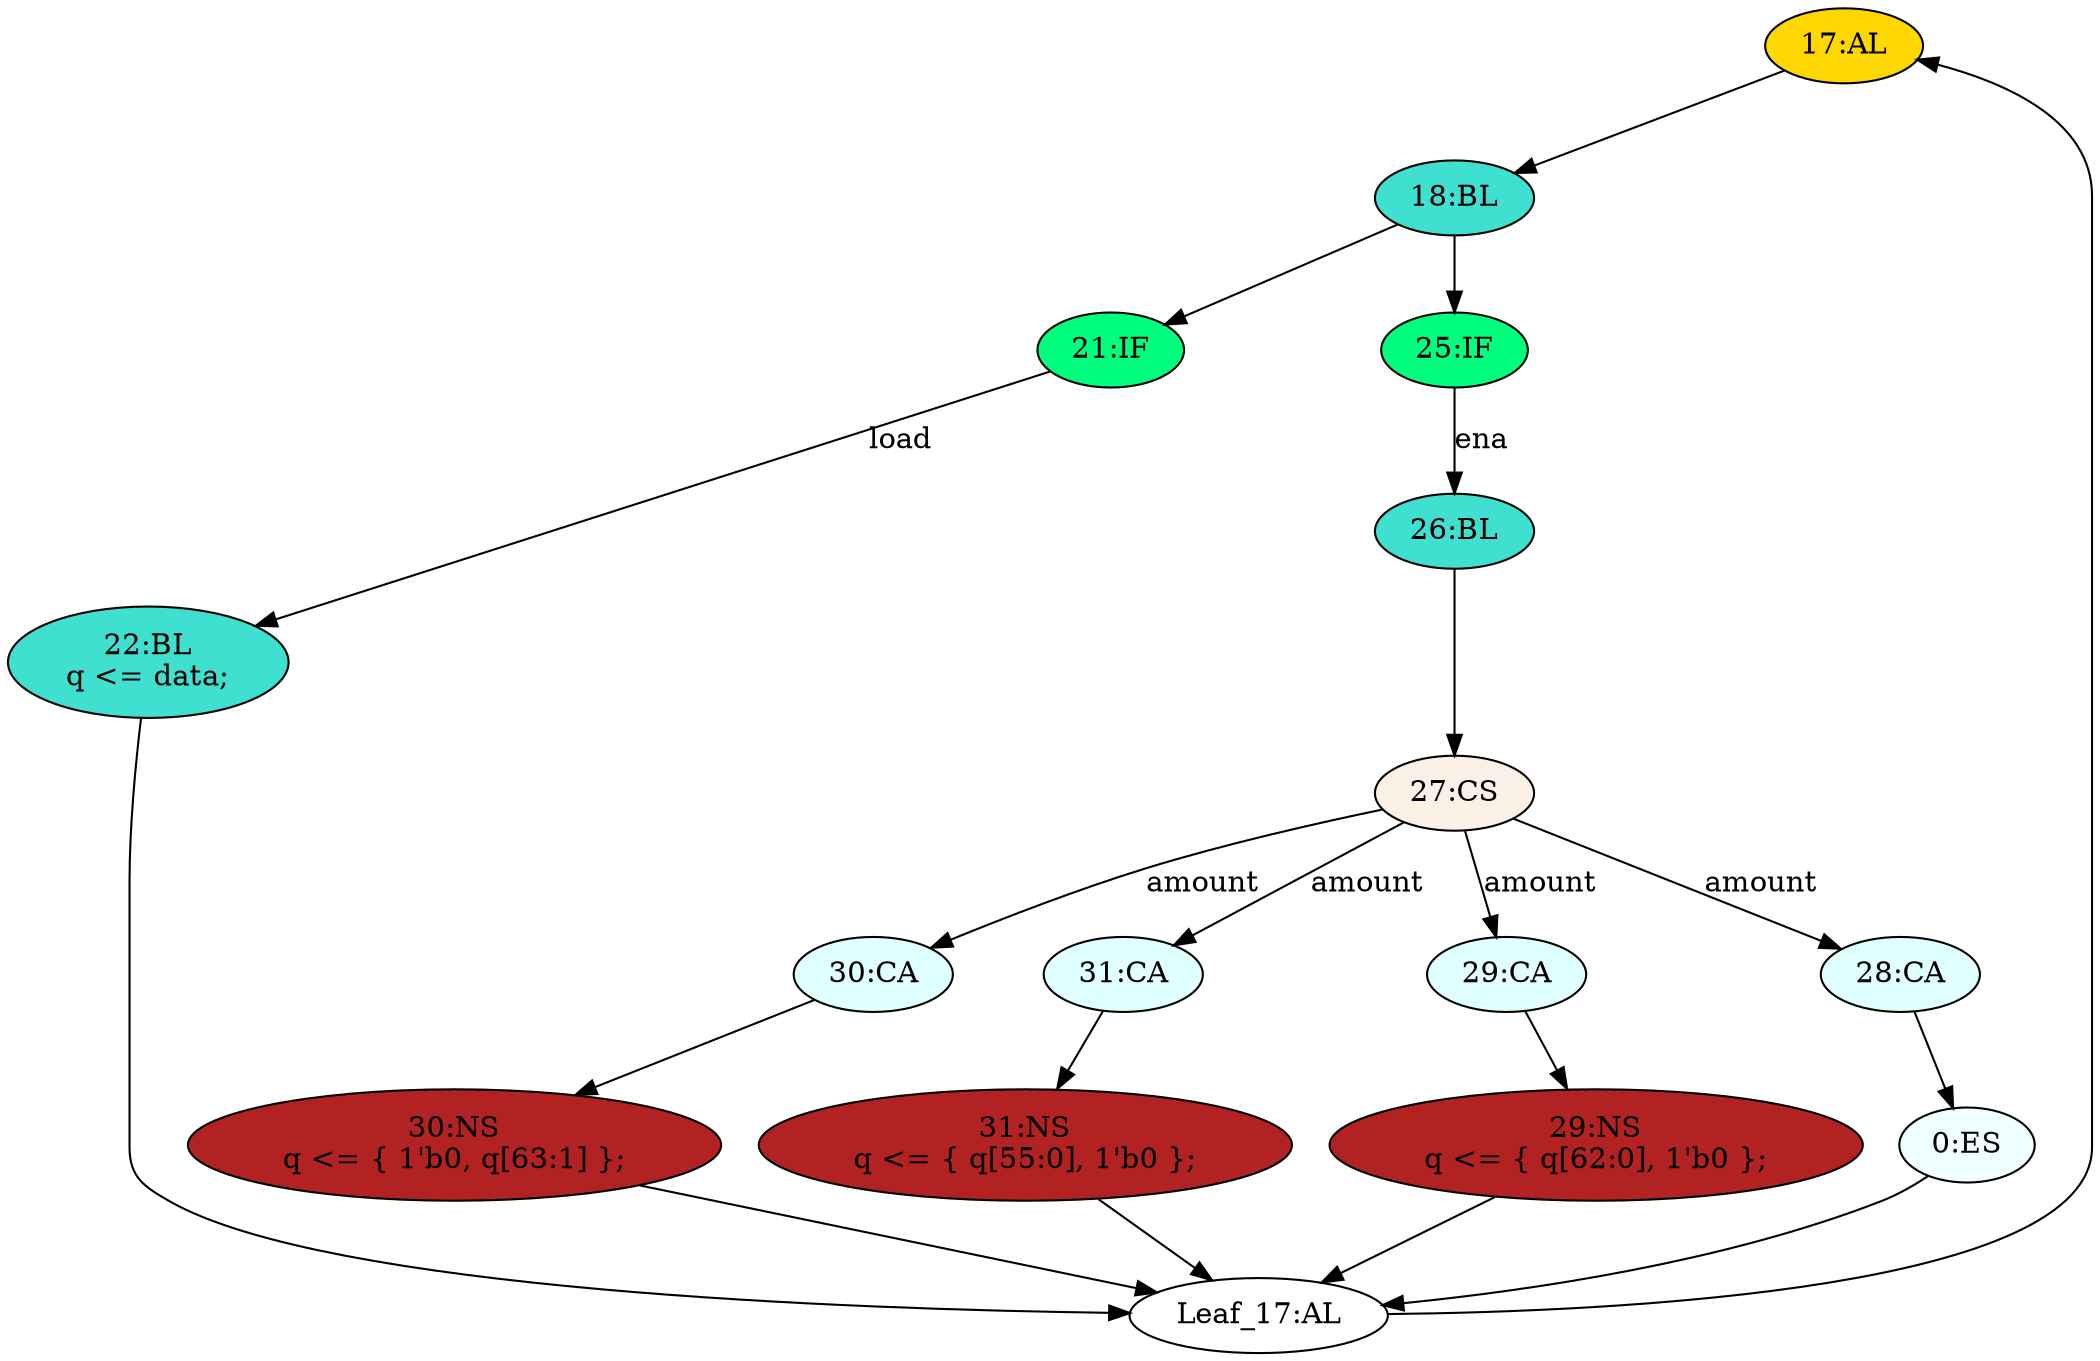 strict digraph "compose( ,  )" {
	node [label="\N"];
	"17:AL"	[ast="<pyverilog.vparser.ast.Always object at 0x7efe350b71d0>",
		clk_sens=True,
		fillcolor=gold,
		label="17:AL",
		sens="['clk']",
		statements="[]",
		style=filled,
		typ=Always,
		use_var="['load', 'q', 'amount', 'data', 'ena']"];
	"18:BL"	[ast="<pyverilog.vparser.ast.Block object at 0x7efe350a3890>",
		fillcolor=turquoise,
		label="18:BL",
		statements="[]",
		style=filled,
		typ=Block];
	"17:AL" -> "18:BL"	[cond="[]",
		lineno=None];
	"30:CA"	[ast="<pyverilog.vparser.ast.Case object at 0x7efe350a6d10>",
		fillcolor=lightcyan,
		label="30:CA",
		statements="[]",
		style=filled,
		typ=Case];
	"30:NS"	[ast="<pyverilog.vparser.ast.NonblockingSubstitution object at 0x7efe38b25190>",
		fillcolor=firebrick,
		label="30:NS
q <= { 1'b0, q[63:1] };",
		statements="[<pyverilog.vparser.ast.NonblockingSubstitution object at 0x7efe38b25190>]",
		style=filled,
		typ=NonblockingSubstitution];
	"30:CA" -> "30:NS"	[cond="[]",
		lineno=None];
	"22:BL"	[ast="<pyverilog.vparser.ast.Block object at 0x7efe350b7090>",
		fillcolor=turquoise,
		label="22:BL
q <= data;",
		statements="[<pyverilog.vparser.ast.NonblockingSubstitution object at 0x7efe350a3210>]",
		style=filled,
		typ=Block];
	"Leaf_17:AL"	[def_var="['q']",
		label="Leaf_17:AL"];
	"22:BL" -> "Leaf_17:AL"	[cond="[]",
		lineno=None];
	"27:CS"	[ast="<pyverilog.vparser.ast.CaseStatement object at 0x7efe351dee50>",
		fillcolor=linen,
		label="27:CS",
		statements="[]",
		style=filled,
		typ=CaseStatement];
	"27:CS" -> "30:CA"	[cond="['amount']",
		label=amount,
		lineno=27];
	"31:CA"	[ast="<pyverilog.vparser.ast.Case object at 0x7efe3512ad90>",
		fillcolor=lightcyan,
		label="31:CA",
		statements="[]",
		style=filled,
		typ=Case];
	"27:CS" -> "31:CA"	[cond="['amount']",
		label=amount,
		lineno=27];
	"29:CA"	[ast="<pyverilog.vparser.ast.Case object at 0x7efe350bd610>",
		fillcolor=lightcyan,
		label="29:CA",
		statements="[]",
		style=filled,
		typ=Case];
	"27:CS" -> "29:CA"	[cond="['amount']",
		label=amount,
		lineno=27];
	"28:CA"	[ast="<pyverilog.vparser.ast.Case object at 0x7efe350b1150>",
		fillcolor=lightcyan,
		label="28:CA",
		statements="[]",
		style=filled,
		typ=Case];
	"27:CS" -> "28:CA"	[cond="['amount']",
		label=amount,
		lineno=27];
	"21:IF"	[ast="<pyverilog.vparser.ast.IfStatement object at 0x7efe350a3d10>",
		fillcolor=springgreen,
		label="21:IF",
		statements="[]",
		style=filled,
		typ=IfStatement];
	"18:BL" -> "21:IF"	[cond="[]",
		lineno=None];
	"25:IF"	[ast="<pyverilog.vparser.ast.IfStatement object at 0x7efe3504ee90>",
		fillcolor=springgreen,
		label="25:IF",
		statements="[]",
		style=filled,
		typ=IfStatement];
	"18:BL" -> "25:IF"	[cond="[]",
		lineno=None];
	"0:ES"	[ast="<pyverilog.vparser.ast.EventStatement object at 0x7efe350b1450>",
		fillcolor=azure,
		label="0:ES",
		statements="[]",
		style=filled,
		typ=EventStatement];
	"0:ES" -> "Leaf_17:AL"	[cond="[]",
		lineno=None];
	"26:BL"	[ast="<pyverilog.vparser.ast.Block object at 0x7efe350a3610>",
		fillcolor=turquoise,
		label="26:BL",
		statements="[]",
		style=filled,
		typ=Block];
	"26:BL" -> "27:CS"	[cond="[]",
		lineno=None];
	"21:IF" -> "22:BL"	[cond="['load']",
		label=load,
		lineno=21];
	"31:NS"	[ast="<pyverilog.vparser.ast.NonblockingSubstitution object at 0x7efe369a8ad0>",
		fillcolor=firebrick,
		label="31:NS
q <= { q[55:0], 1'b0 };",
		statements="[<pyverilog.vparser.ast.NonblockingSubstitution object at 0x7efe369a8ad0>]",
		style=filled,
		typ=NonblockingSubstitution];
	"31:CA" -> "31:NS"	[cond="[]",
		lineno=None];
	"25:IF" -> "26:BL"	[cond="['ena']",
		label=ena,
		lineno=25];
	"31:NS" -> "Leaf_17:AL"	[cond="[]",
		lineno=None];
	"29:NS"	[ast="<pyverilog.vparser.ast.NonblockingSubstitution object at 0x7efe350a6150>",
		fillcolor=firebrick,
		label="29:NS
q <= { q[62:0], 1'b0 };",
		statements="[<pyverilog.vparser.ast.NonblockingSubstitution object at 0x7efe350a6150>]",
		style=filled,
		typ=NonblockingSubstitution];
	"29:NS" -> "Leaf_17:AL"	[cond="[]",
		lineno=None];
	"30:NS" -> "Leaf_17:AL"	[cond="[]",
		lineno=None];
	"29:CA" -> "29:NS"	[cond="[]",
		lineno=None];
	"28:CA" -> "0:ES"	[cond="[]",
		lineno=None];
	"Leaf_17:AL" -> "17:AL";
}

